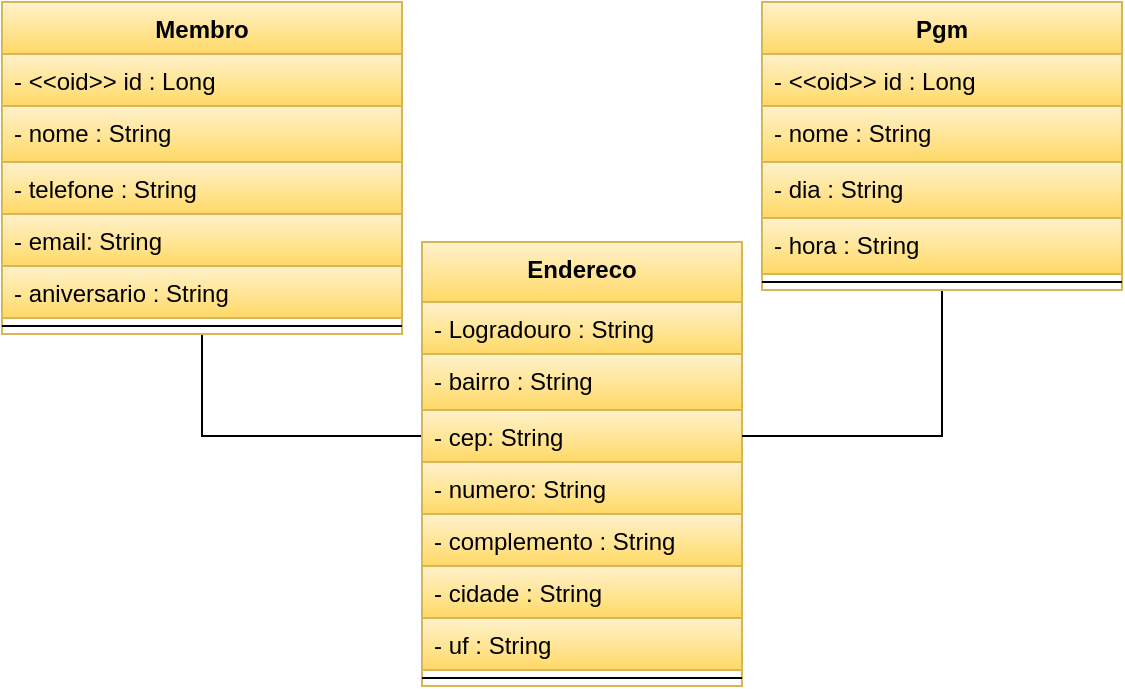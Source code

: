 <mxfile version="24.7.5" pages="2">
  <diagram id="C5RBs43oDa-KdzZeNtuy" name="Diagrama de Classes">
    <mxGraphModel dx="872" dy="1425" grid="1" gridSize="10" guides="1" tooltips="1" connect="1" arrows="1" fold="1" page="1" pageScale="1" pageWidth="827" pageHeight="1169" math="0" shadow="0">
      <root>
        <mxCell id="WIyWlLk6GJQsqaUBKTNV-0" />
        <mxCell id="WIyWlLk6GJQsqaUBKTNV-1" parent="WIyWlLk6GJQsqaUBKTNV-0" />
        <mxCell id="uvu-GkeHNBv8IUYLVYBq-0" style="edgeStyle=orthogonalEdgeStyle;rounded=0;orthogonalLoop=1;jettySize=auto;html=1;endArrow=none;endFill=0;" edge="1" parent="WIyWlLk6GJQsqaUBKTNV-1" source="zkfFHV4jXpPFQw0GAbJ--0" target="JiKe4EvA1e4fx5qRylMM-5">
          <mxGeometry relative="1" as="geometry" />
        </mxCell>
        <mxCell id="zkfFHV4jXpPFQw0GAbJ--0" value="Membro" style="swimlane;fontStyle=1;align=center;verticalAlign=top;childLayout=stackLayout;horizontal=1;startSize=26;horizontalStack=0;resizeParent=1;resizeLast=0;collapsible=1;marginBottom=0;rounded=0;shadow=0;strokeWidth=1;fillColor=#fff2cc;strokeColor=#d6b656;gradientColor=#ffd966;" parent="WIyWlLk6GJQsqaUBKTNV-1" vertex="1">
          <mxGeometry x="120" y="350" width="200" height="166" as="geometry">
            <mxRectangle x="230" y="140" width="160" height="26" as="alternateBounds" />
          </mxGeometry>
        </mxCell>
        <mxCell id="zkfFHV4jXpPFQw0GAbJ--1" value="- &lt;&lt;oid&gt;&gt; id : Long" style="text;align=left;verticalAlign=top;spacingLeft=4;spacingRight=4;overflow=hidden;rotatable=0;points=[[0,0.5],[1,0.5]];portConstraint=eastwest;fillColor=#fff2cc;strokeColor=#d6b656;gradientColor=#ffd966;" parent="zkfFHV4jXpPFQw0GAbJ--0" vertex="1">
          <mxGeometry y="26" width="200" height="26" as="geometry" />
        </mxCell>
        <mxCell id="zkfFHV4jXpPFQw0GAbJ--2" value="- nome : String" style="text;align=left;verticalAlign=top;spacingLeft=4;spacingRight=4;overflow=hidden;rotatable=0;points=[[0,0.5],[1,0.5]];portConstraint=eastwest;rounded=0;shadow=0;html=0;fillColor=#fff2cc;strokeColor=#d6b656;gradientColor=#ffd966;" parent="zkfFHV4jXpPFQw0GAbJ--0" vertex="1">
          <mxGeometry y="52" width="200" height="28" as="geometry" />
        </mxCell>
        <mxCell id="zkfFHV4jXpPFQw0GAbJ--3" value="- telefone : String" style="text;align=left;verticalAlign=top;spacingLeft=4;spacingRight=4;overflow=hidden;rotatable=0;points=[[0,0.5],[1,0.5]];portConstraint=eastwest;rounded=0;shadow=0;html=0;fillColor=#fff2cc;strokeColor=#d6b656;gradientColor=#ffd966;" parent="zkfFHV4jXpPFQw0GAbJ--0" vertex="1">
          <mxGeometry y="80" width="200" height="26" as="geometry" />
        </mxCell>
        <mxCell id="JiKe4EvA1e4fx5qRylMM-0" value="- email: String" style="text;align=left;verticalAlign=top;spacingLeft=4;spacingRight=4;overflow=hidden;rotatable=0;points=[[0,0.5],[1,0.5]];portConstraint=eastwest;rounded=0;shadow=0;html=0;fillColor=#fff2cc;strokeColor=#d6b656;gradientColor=#ffd966;" parent="zkfFHV4jXpPFQw0GAbJ--0" vertex="1">
          <mxGeometry y="106" width="200" height="26" as="geometry" />
        </mxCell>
        <mxCell id="JiKe4EvA1e4fx5qRylMM-1" value="- aniversario : String" style="text;align=left;verticalAlign=top;spacingLeft=4;spacingRight=4;overflow=hidden;rotatable=0;points=[[0,0.5],[1,0.5]];portConstraint=eastwest;rounded=0;shadow=0;html=0;fillColor=#fff2cc;strokeColor=#d6b656;gradientColor=#ffd966;" parent="zkfFHV4jXpPFQw0GAbJ--0" vertex="1">
          <mxGeometry y="132" width="200" height="26" as="geometry" />
        </mxCell>
        <mxCell id="zkfFHV4jXpPFQw0GAbJ--4" value="" style="line;html=1;strokeWidth=1;align=left;verticalAlign=middle;spacingTop=-1;spacingLeft=3;spacingRight=3;rotatable=0;labelPosition=right;points=[];portConstraint=eastwest;" parent="zkfFHV4jXpPFQw0GAbJ--0" vertex="1">
          <mxGeometry y="158" width="200" height="8" as="geometry" />
        </mxCell>
        <mxCell id="JiKe4EvA1e4fx5qRylMM-2" value="Endereco" style="swimlane;fontStyle=1;align=center;verticalAlign=top;childLayout=stackLayout;horizontal=1;startSize=30;horizontalStack=0;resizeParent=1;resizeLast=0;collapsible=1;marginBottom=0;rounded=0;shadow=0;strokeWidth=1;fillColor=#fff2cc;strokeColor=#d6b656;gradientColor=#ffd966;" parent="WIyWlLk6GJQsqaUBKTNV-1" vertex="1">
          <mxGeometry x="330" y="470" width="160" height="222" as="geometry">
            <mxRectangle x="230" y="140" width="160" height="26" as="alternateBounds" />
          </mxGeometry>
        </mxCell>
        <mxCell id="trhZWjF11O0mY-rGhCcx-0" value="- Logradouro : String" style="text;align=left;verticalAlign=top;spacingLeft=4;spacingRight=4;overflow=hidden;rotatable=0;points=[[0,0.5],[1,0.5]];portConstraint=eastwest;fillColor=#fff2cc;strokeColor=#d6b656;gradientColor=#ffd966;" parent="JiKe4EvA1e4fx5qRylMM-2" vertex="1">
          <mxGeometry y="30" width="160" height="26" as="geometry" />
        </mxCell>
        <mxCell id="JiKe4EvA1e4fx5qRylMM-4" value="- bairro : String" style="text;align=left;verticalAlign=top;spacingLeft=4;spacingRight=4;overflow=hidden;rotatable=0;points=[[0,0.5],[1,0.5]];portConstraint=eastwest;rounded=0;shadow=0;html=0;fillColor=#fff2cc;strokeColor=#d6b656;gradientColor=#ffd966;" parent="JiKe4EvA1e4fx5qRylMM-2" vertex="1">
          <mxGeometry y="56" width="160" height="28" as="geometry" />
        </mxCell>
        <mxCell id="JiKe4EvA1e4fx5qRylMM-5" value="- cep: String" style="text;align=left;verticalAlign=top;spacingLeft=4;spacingRight=4;overflow=hidden;rotatable=0;points=[[0,0.5],[1,0.5]];portConstraint=eastwest;rounded=0;shadow=0;html=0;fillColor=#fff2cc;strokeColor=#d6b656;gradientColor=#ffd966;" parent="JiKe4EvA1e4fx5qRylMM-2" vertex="1">
          <mxGeometry y="84" width="160" height="26" as="geometry" />
        </mxCell>
        <mxCell id="JiKe4EvA1e4fx5qRylMM-6" value="- numero: String" style="text;align=left;verticalAlign=top;spacingLeft=4;spacingRight=4;overflow=hidden;rotatable=0;points=[[0,0.5],[1,0.5]];portConstraint=eastwest;rounded=0;shadow=0;html=0;fillColor=#fff2cc;strokeColor=#d6b656;gradientColor=#ffd966;" parent="JiKe4EvA1e4fx5qRylMM-2" vertex="1">
          <mxGeometry y="110" width="160" height="26" as="geometry" />
        </mxCell>
        <mxCell id="JiKe4EvA1e4fx5qRylMM-7" value="- complemento : String" style="text;align=left;verticalAlign=top;spacingLeft=4;spacingRight=4;overflow=hidden;rotatable=0;points=[[0,0.5],[1,0.5]];portConstraint=eastwest;rounded=0;shadow=0;html=0;fillColor=#fff2cc;strokeColor=#d6b656;gradientColor=#ffd966;" parent="JiKe4EvA1e4fx5qRylMM-2" vertex="1">
          <mxGeometry y="136" width="160" height="26" as="geometry" />
        </mxCell>
        <mxCell id="JiKe4EvA1e4fx5qRylMM-10" value="- cidade : String" style="text;align=left;verticalAlign=top;spacingLeft=4;spacingRight=4;overflow=hidden;rotatable=0;points=[[0,0.5],[1,0.5]];portConstraint=eastwest;rounded=0;shadow=0;html=0;fillColor=#fff2cc;strokeColor=#d6b656;gradientColor=#ffd966;" parent="JiKe4EvA1e4fx5qRylMM-2" vertex="1">
          <mxGeometry y="162" width="160" height="26" as="geometry" />
        </mxCell>
        <mxCell id="JiKe4EvA1e4fx5qRylMM-9" value="- uf : String" style="text;align=left;verticalAlign=top;spacingLeft=4;spacingRight=4;overflow=hidden;rotatable=0;points=[[0,0.5],[1,0.5]];portConstraint=eastwest;rounded=0;shadow=0;html=0;fillColor=#fff2cc;strokeColor=#d6b656;gradientColor=#ffd966;" parent="JiKe4EvA1e4fx5qRylMM-2" vertex="1">
          <mxGeometry y="188" width="160" height="26" as="geometry" />
        </mxCell>
        <mxCell id="JiKe4EvA1e4fx5qRylMM-8" value="" style="line;html=1;strokeWidth=1;align=left;verticalAlign=middle;spacingTop=-1;spacingLeft=3;spacingRight=3;rotatable=0;labelPosition=right;points=[];portConstraint=eastwest;" parent="JiKe4EvA1e4fx5qRylMM-2" vertex="1">
          <mxGeometry y="214" width="160" height="8" as="geometry" />
        </mxCell>
        <mxCell id="uvu-GkeHNBv8IUYLVYBq-1" style="edgeStyle=orthogonalEdgeStyle;rounded=0;orthogonalLoop=1;jettySize=auto;html=1;entryX=1;entryY=0.5;entryDx=0;entryDy=0;endArrow=none;endFill=0;" edge="1" parent="WIyWlLk6GJQsqaUBKTNV-1" source="JiKe4EvA1e4fx5qRylMM-18" target="JiKe4EvA1e4fx5qRylMM-5">
          <mxGeometry relative="1" as="geometry" />
        </mxCell>
        <mxCell id="JiKe4EvA1e4fx5qRylMM-18" value="Pgm" style="swimlane;fontStyle=1;align=center;verticalAlign=top;childLayout=stackLayout;horizontal=1;startSize=26;horizontalStack=0;resizeParent=1;resizeLast=0;collapsible=1;marginBottom=0;rounded=0;shadow=0;strokeWidth=1;fillColor=#fff2cc;strokeColor=#d6b656;gradientColor=#ffd966;" parent="WIyWlLk6GJQsqaUBKTNV-1" vertex="1">
          <mxGeometry x="500" y="350" width="180" height="144" as="geometry">
            <mxRectangle x="230" y="140" width="160" height="26" as="alternateBounds" />
          </mxGeometry>
        </mxCell>
        <mxCell id="JiKe4EvA1e4fx5qRylMM-19" value="- &lt;&lt;oid&gt;&gt; id : Long" style="text;align=left;verticalAlign=top;spacingLeft=4;spacingRight=4;overflow=hidden;rotatable=0;points=[[0,0.5],[1,0.5]];portConstraint=eastwest;fillColor=#fff2cc;strokeColor=#d6b656;gradientColor=#ffd966;" parent="JiKe4EvA1e4fx5qRylMM-18" vertex="1">
          <mxGeometry y="26" width="180" height="26" as="geometry" />
        </mxCell>
        <mxCell id="JiKe4EvA1e4fx5qRylMM-20" value="- nome : String" style="text;align=left;verticalAlign=top;spacingLeft=4;spacingRight=4;overflow=hidden;rotatable=0;points=[[0,0.5],[1,0.5]];portConstraint=eastwest;rounded=0;shadow=0;html=0;fillColor=#fff2cc;strokeColor=#d6b656;gradientColor=#ffd966;" parent="JiKe4EvA1e4fx5qRylMM-18" vertex="1">
          <mxGeometry y="52" width="180" height="28" as="geometry" />
        </mxCell>
        <mxCell id="LjgsPTjTFfFUtiPqmTGZ-0" value="- dia : String" style="text;align=left;verticalAlign=top;spacingLeft=4;spacingRight=4;overflow=hidden;rotatable=0;points=[[0,0.5],[1,0.5]];portConstraint=eastwest;rounded=0;shadow=0;html=0;fillColor=#fff2cc;strokeColor=#d6b656;gradientColor=#ffd966;" parent="JiKe4EvA1e4fx5qRylMM-18" vertex="1">
          <mxGeometry y="80" width="180" height="28" as="geometry" />
        </mxCell>
        <mxCell id="QCio_9PBtLIu7gZpV9nP-0" value="- hora : String" style="text;align=left;verticalAlign=top;spacingLeft=4;spacingRight=4;overflow=hidden;rotatable=0;points=[[0,0.5],[1,0.5]];portConstraint=eastwest;rounded=0;shadow=0;html=0;fillColor=#fff2cc;strokeColor=#d6b656;gradientColor=#ffd966;" parent="JiKe4EvA1e4fx5qRylMM-18" vertex="1">
          <mxGeometry y="108" width="180" height="28" as="geometry" />
        </mxCell>
        <mxCell id="JiKe4EvA1e4fx5qRylMM-24" value="" style="line;html=1;strokeWidth=1;align=left;verticalAlign=middle;spacingTop=-1;spacingLeft=3;spacingRight=3;rotatable=0;labelPosition=right;points=[];portConstraint=eastwest;" parent="JiKe4EvA1e4fx5qRylMM-18" vertex="1">
          <mxGeometry y="136" width="180" height="8" as="geometry" />
        </mxCell>
      </root>
    </mxGraphModel>
  </diagram>
  <diagram name="Diagrama de Objetos" id="6YTdSIpousPacct3Yhqt">
    <mxGraphModel dx="1494" dy="2443" grid="1" gridSize="10" guides="1" tooltips="1" connect="1" arrows="1" fold="1" page="1" pageScale="1" pageWidth="827" pageHeight="1169" math="0" shadow="0">
      <root>
        <mxCell id="YU3zi-0NsXUwtqbmnD1t-0" />
        <mxCell id="YU3zi-0NsXUwtqbmnD1t-1" parent="YU3zi-0NsXUwtqbmnD1t-0" />
        <mxCell id="grzQMOM1kxn-PHh2rJxT-4" style="rounded=0;orthogonalLoop=1;jettySize=auto;html=1;entryX=0;entryY=0.75;entryDx=0;entryDy=0;endArrow=none;endFill=0;" edge="1" parent="YU3zi-0NsXUwtqbmnD1t-1" source="iEVE4fPOwdjZliLZcL8r-0" target="iEVE4fPOwdjZliLZcL8r-6">
          <mxGeometry relative="1" as="geometry" />
        </mxCell>
        <mxCell id="iEVE4fPOwdjZliLZcL8r-0" value="&lt;p style=&quot;margin:0px;margin-top:4px;text-align:center;text-decoration:underline;&quot;&gt;&lt;b&gt;m1 : Membro&lt;/b&gt;&lt;/p&gt;&lt;hr size=&quot;1&quot; style=&quot;border-style:solid;&quot;&gt;&lt;p style=&quot;margin:0px;margin-left:8px;&quot;&gt;nome = Creuza Maria&lt;br&gt;telefone = 1198756587&lt;/p&gt;&lt;p style=&quot;margin:0px;margin-left:8px;&quot;&gt;email = creuza.maria@gmail.com&lt;/p&gt;&lt;p style=&quot;margin:0px;margin-left:8px;&quot;&gt;aniversario = 10/08&lt;/p&gt;" style="verticalAlign=top;align=left;overflow=fill;html=1;whiteSpace=wrap;fillColor=#ffff88;strokeColor=#36393d;" parent="YU3zi-0NsXUwtqbmnD1t-1" vertex="1">
          <mxGeometry x="50" y="120" width="216" height="110" as="geometry" />
        </mxCell>
        <mxCell id="grzQMOM1kxn-PHh2rJxT-5" style="rounded=0;orthogonalLoop=1;jettySize=auto;html=1;endArrow=none;endFill=0;" edge="1" parent="YU3zi-0NsXUwtqbmnD1t-1" source="iEVE4fPOwdjZliLZcL8r-1" target="iEVE4fPOwdjZliLZcL8r-8">
          <mxGeometry relative="1" as="geometry" />
        </mxCell>
        <mxCell id="iEVE4fPOwdjZliLZcL8r-1" value="&lt;p style=&quot;margin:0px;margin-top:4px;text-align:center;text-decoration:underline;&quot;&gt;&lt;b&gt;m2 : Membro&lt;/b&gt;&lt;/p&gt;&lt;hr size=&quot;1&quot; style=&quot;border-style:solid;&quot;&gt;&lt;p style=&quot;margin:0px;margin-left:8px;&quot;&gt;id = 2&lt;br&gt;nome = Silvia Cabo Lima&lt;br&gt;telefone = 11978546598&lt;/p&gt;&lt;p style=&quot;margin:0px;margin-left:8px;&quot;&gt;email = silvia.lima@gmail.com&lt;/p&gt;&lt;p style=&quot;margin:0px;margin-left:8px;&quot;&gt;aniversario = 27/01&lt;/p&gt;" style="verticalAlign=top;align=left;overflow=fill;html=1;whiteSpace=wrap;fillColor=#ffff88;strokeColor=#36393d;" parent="YU3zi-0NsXUwtqbmnD1t-1" vertex="1">
          <mxGeometry x="50" y="300" width="216" height="110" as="geometry" />
        </mxCell>
        <mxCell id="grzQMOM1kxn-PHh2rJxT-6" style="rounded=0;orthogonalLoop=1;jettySize=auto;html=1;entryX=0;entryY=0.5;entryDx=0;entryDy=0;endArrow=none;endFill=0;" edge="1" parent="YU3zi-0NsXUwtqbmnD1t-1" source="iEVE4fPOwdjZliLZcL8r-2" target="iEVE4fPOwdjZliLZcL8r-10">
          <mxGeometry relative="1" as="geometry" />
        </mxCell>
        <mxCell id="iEVE4fPOwdjZliLZcL8r-2" value="&lt;p style=&quot;margin:0px;margin-top:4px;text-align:center;text-decoration:underline;&quot;&gt;&lt;b&gt;m3 : Membro&lt;/b&gt;&lt;/p&gt;&lt;hr size=&quot;1&quot; style=&quot;border-style:solid;&quot;&gt;&lt;p style=&quot;margin:0px;margin-left:8px;&quot;&gt;id = 3&lt;br&gt;nome = Julia Simões&lt;br&gt;telefone = 1198565832547&lt;span style=&quot;background-color: initial;&quot;&gt;email = email = julia.simoes@gmail.com&lt;/span&gt;&lt;/p&gt;&lt;p style=&quot;margin:0px;margin-left:8px;&quot;&gt;aniversario = 05/11&lt;/p&gt;" style="verticalAlign=top;align=left;overflow=fill;html=1;whiteSpace=wrap;fillColor=#ffff88;strokeColor=#36393d;" parent="YU3zi-0NsXUwtqbmnD1t-1" vertex="1">
          <mxGeometry x="40" y="490" width="220" height="110" as="geometry" />
        </mxCell>
        <mxCell id="grzQMOM1kxn-PHh2rJxT-7" style="rounded=0;orthogonalLoop=1;jettySize=auto;html=1;entryX=0;entryY=0.5;entryDx=0;entryDy=0;endArrow=none;endFill=0;" edge="1" parent="YU3zi-0NsXUwtqbmnD1t-1" source="grzQMOM1kxn-PHh2rJxT-13" target="iEVE4fPOwdjZliLZcL8r-13">
          <mxGeometry relative="1" as="geometry" />
        </mxCell>
        <mxCell id="iEVE4fPOwdjZliLZcL8r-3" value="&lt;p style=&quot;margin:0px;margin-top:4px;text-align:center;text-decoration:underline;&quot;&gt;&lt;b&gt;m4 : Membro&lt;/b&gt;&lt;/p&gt;&lt;hr size=&quot;1&quot; style=&quot;border-style:solid;&quot;&gt;&lt;p style=&quot;margin:0px;margin-left:8px;&quot;&gt;id = 4&lt;br&gt;nome = Francisco Simões&lt;br&gt;telefone = 119963658754&lt;/p&gt;&lt;p style=&quot;margin:0px;margin-left:8px;&quot;&gt;email = chico.sm@gmail.com&lt;/p&gt;&lt;p style=&quot;margin:0px;margin-left:8px;&quot;&gt;aniversario = 01/02&lt;/p&gt;" style="verticalAlign=top;align=left;overflow=fill;html=1;whiteSpace=wrap;fillColor=#ffff88;strokeColor=#36393d;" parent="YU3zi-0NsXUwtqbmnD1t-1" vertex="1">
          <mxGeometry x="40" y="670" width="220" height="110" as="geometry" />
        </mxCell>
        <mxCell id="grzQMOM1kxn-PHh2rJxT-8" style="rounded=0;orthogonalLoop=1;jettySize=auto;html=1;entryX=0;entryY=0.25;entryDx=0;entryDy=0;endArrow=none;endFill=0;" edge="1" parent="YU3zi-0NsXUwtqbmnD1t-1" source="iEVE4fPOwdjZliLZcL8r-4" target="grzQMOM1kxn-PHh2rJxT-1">
          <mxGeometry relative="1" as="geometry" />
        </mxCell>
        <mxCell id="iEVE4fPOwdjZliLZcL8r-4" value="&lt;p style=&quot;margin:0px;margin-top:4px;text-align:center;text-decoration:underline;&quot;&gt;&lt;b&gt;m5 : Membro&lt;/b&gt;&lt;/p&gt;&lt;hr size=&quot;1&quot; style=&quot;border-style:solid;&quot;&gt;&lt;p style=&quot;margin:0px;margin-left:8px;&quot;&gt;id = 5&lt;br&gt;nome = Hugo Cesar Soares&lt;br&gt;telefone = 119784542365&lt;/p&gt;&lt;p style=&quot;margin:0px;margin-left:8px;&quot;&gt;email = hugo.cesar@gmail.com&lt;/p&gt;&lt;p style=&quot;margin:0px;margin-left:8px;&quot;&gt;aniversario = 15/06&lt;/p&gt;" style="verticalAlign=top;align=left;overflow=fill;html=1;whiteSpace=wrap;fillColor=#ffff88;strokeColor=#36393d;" parent="YU3zi-0NsXUwtqbmnD1t-1" vertex="1">
          <mxGeometry x="40" y="820" width="216" height="110" as="geometry" />
        </mxCell>
        <mxCell id="iEVE4fPOwdjZliLZcL8r-6" value="&lt;p style=&quot;margin:0px;margin-top:4px;text-align:center;text-decoration:underline;&quot;&gt;&lt;b&gt;end1 : Endereco&lt;/b&gt;&lt;/p&gt;&lt;hr size=&quot;1&quot; style=&quot;border-style:solid;&quot;&gt;&amp;nbsp;&amp;nbsp;&lt;br&gt;&lt;p style=&quot;margin:0px;margin-left:8px;&quot;&gt;logradouro&amp;nbsp; =&amp;nbsp;&lt;span style=&quot;color: rgb(31, 31, 31); font-family: &amp;quot;Google Sans&amp;quot;, Roboto, sans-serif; white-space-collapse: preserve; background-color: rgb(185, 224, 165);&quot;&gt;Rua Bangues&lt;/span&gt;&lt;br&gt;bairro = Penha&lt;/p&gt;&lt;p style=&quot;margin:0px;margin-left:8px;&quot;&gt;cep = 12345678&lt;/p&gt;&lt;p style=&quot;margin:0px;margin-left:8px;&quot;&gt;&lt;span style=&quot;background-color: initial;&quot;&gt;numero = 254&amp;nbsp;&lt;/span&gt;&lt;/p&gt;&lt;p style=&quot;margin:0px;margin-left:8px;&quot;&gt;&lt;span style=&quot;background-color: initial;&quot;&gt;complemento = fundos&lt;/span&gt;&lt;/p&gt;&lt;p style=&quot;margin:0px;margin-left:8px;&quot;&gt;cidade =&amp;nbsp; São Paulo&lt;/p&gt;&lt;p style=&quot;margin:0px;margin-left:8px;&quot;&gt;uf = SP&lt;/p&gt;" style="verticalAlign=top;align=left;overflow=fill;html=1;whiteSpace=wrap;fillColor=#d5e8d4;gradientColor=#97d077;strokeColor=#82b366;" parent="YU3zi-0NsXUwtqbmnD1t-1" vertex="1">
          <mxGeometry x="414" y="10" width="200" height="160" as="geometry" />
        </mxCell>
        <mxCell id="iEVE4fPOwdjZliLZcL8r-8" value="&lt;p style=&quot;margin:0px;margin-top:4px;text-align:center;text-decoration:underline;&quot;&gt;&lt;b&gt;end2 : Endereco&lt;/b&gt;&lt;/p&gt;&lt;hr size=&quot;1&quot; style=&quot;border-style:solid;&quot;&gt;&lt;p style=&quot;margin:0px;margin-left:8px;&quot;&gt;id = 2&lt;br&gt;&lt;/p&gt;&lt;p style=&quot;margin:0px;margin-left:8px;&quot;&gt;logradouro&amp;nbsp; = &lt;font face=&quot;Google Sans, Roboto, sans-serif&quot; color=&quot;#1f1f1f&quot;&gt;&lt;span style=&quot;white-space-collapse: preserve; background-color: rgb(255, 255, 255);&quot;&gt;Avenida Dois&lt;/span&gt;&lt;/font&gt;&lt;br&gt;bairro = Vila Maria&lt;/p&gt;&lt;p style=&quot;margin:0px;margin-left:8px;&quot;&gt;cep = 12345677&lt;/p&gt;&lt;p style=&quot;margin:0px;margin-left:8px;&quot;&gt;&lt;span style=&quot;background-color: initial;&quot;&gt;numero = 2150&amp;nbsp;&lt;/span&gt;&lt;/p&gt;&lt;p style=&quot;margin:0px;margin-left:8px;&quot;&gt;&lt;span style=&quot;background-color: initial;&quot;&gt;complemento = Apto. 225&lt;/span&gt;&lt;/p&gt;&lt;p style=&quot;margin:0px;margin-left:8px;&quot;&gt;cidade =&amp;nbsp; São Paulo&lt;/p&gt;&lt;p style=&quot;margin:0px;margin-left:8px;&quot;&gt;uf = SP&lt;/p&gt;" style="verticalAlign=top;align=left;overflow=fill;html=1;whiteSpace=wrap;fillColor=#d5e8d4;gradientColor=#97d077;strokeColor=#82b366;" parent="YU3zi-0NsXUwtqbmnD1t-1" vertex="1">
          <mxGeometry x="414" y="200" width="230" height="150" as="geometry" />
        </mxCell>
        <mxCell id="iEVE4fPOwdjZliLZcL8r-10" value="&lt;p style=&quot;margin:0px;margin-top:4px;text-align:center;text-decoration:underline;&quot;&gt;&lt;b&gt;end3 : Endereco&lt;/b&gt;&lt;/p&gt;&lt;hr size=&quot;1&quot; style=&quot;border-style:solid;&quot;&gt;&lt;p style=&quot;margin:0px;margin-left:8px;&quot;&gt;&lt;span style=&quot;background-color: initial;&quot;&gt;logradouro&amp;nbsp; = &lt;/span&gt;&lt;font style=&quot;background-color: initial;&quot; face=&quot;Google Sans, Roboto, sans-serif&quot; color=&quot;#1f1f1f&quot;&gt;&lt;span style=&quot;white-space-collapse: preserve; background-color: rgb(255, 255, 255);&quot;&gt;Avenida Coração Salgado&lt;/span&gt;&lt;/font&gt;&lt;br&gt;&lt;/p&gt;&lt;p style=&quot;margin:0px;margin-left:8px;&quot;&gt;bairro = Cumbica&lt;/p&gt;&lt;p style=&quot;margin:0px;margin-left:8px;&quot;&gt;cep = 12345688&lt;/p&gt;&lt;p style=&quot;margin:0px;margin-left:8px;&quot;&gt;&lt;span style=&quot;background-color: initial;&quot;&gt;numero = 254&amp;nbsp;&lt;/span&gt;&lt;/p&gt;&lt;p style=&quot;margin:0px;margin-left:8px;&quot;&gt;&lt;span style=&quot;background-color: initial;&quot;&gt;complemento =&amp;nbsp;&lt;/span&gt;&lt;/p&gt;&lt;p style=&quot;margin:0px;margin-left:8px;&quot;&gt;cidade =&amp;nbsp; Guarulhos&lt;/p&gt;&lt;p style=&quot;margin:0px;margin-left:8px;&quot;&gt;uf = SP&lt;/p&gt;" style="verticalAlign=top;align=left;overflow=fill;html=1;whiteSpace=wrap;fillColor=#d5e8d4;gradientColor=#97d077;strokeColor=#82b366;" parent="YU3zi-0NsXUwtqbmnD1t-1" vertex="1">
          <mxGeometry x="400" y="390" width="230" height="150" as="geometry" />
        </mxCell>
        <mxCell id="iEVE4fPOwdjZliLZcL8r-13" value="&lt;p style=&quot;margin:0px;margin-top:4px;text-align:center;text-decoration:underline;&quot;&gt;&lt;b&gt;end4 : Endereco&lt;/b&gt;&lt;/p&gt;&lt;hr size=&quot;1&quot; style=&quot;border-style:solid;&quot;&gt;&lt;p style=&quot;margin:0px;margin-left:8px;&quot;&gt;&lt;span style=&quot;background-color: initial;&quot;&gt;logradouro&amp;nbsp; =&amp;nbsp;&lt;/span&gt;&lt;span style=&quot;white-space-collapse: preserve; color: rgb(31, 31, 31); font-family: &amp;quot;Google Sans&amp;quot;, Roboto, sans-serif; background-color: rgb(255, 255, 255);&quot;&gt;Rua Bangues&lt;/span&gt;&lt;br&gt;&lt;/p&gt;&lt;p style=&quot;margin:0px;margin-left:8px;&quot;&gt;bairro = Penha&lt;/p&gt;&lt;p style=&quot;margin:0px;margin-left:8px;&quot;&gt;cep = 12345678&lt;/p&gt;&lt;p style=&quot;margin:0px;margin-left:8px;&quot;&gt;&lt;span style=&quot;background-color: initial;&quot;&gt;numero = 254&amp;nbsp;&lt;/span&gt;&lt;/p&gt;&lt;p style=&quot;margin:0px;margin-left:8px;&quot;&gt;&lt;span style=&quot;background-color: initial;&quot;&gt;complemento = fundos&lt;/span&gt;&lt;/p&gt;&lt;p style=&quot;margin:0px;margin-left:8px;&quot;&gt;cidade =&amp;nbsp; São Paulo&lt;/p&gt;&lt;p style=&quot;margin:0px;margin-left:8px;&quot;&gt;uf = SP&lt;/p&gt;" style="verticalAlign=top;align=left;overflow=fill;html=1;whiteSpace=wrap;fillColor=#d5e8d4;gradientColor=#97d077;strokeColor=#82b366;" parent="YU3zi-0NsXUwtqbmnD1t-1" vertex="1">
          <mxGeometry x="400" y="600" width="230" height="140" as="geometry" />
        </mxCell>
        <mxCell id="grzQMOM1kxn-PHh2rJxT-9" style="rounded=0;orthogonalLoop=1;jettySize=auto;html=1;entryX=0;entryY=0.25;entryDx=0;entryDy=0;endArrow=none;endFill=0;" edge="1" parent="YU3zi-0NsXUwtqbmnD1t-1" source="Pft21z8iLPgsjMFLjxFa-3" target="grzQMOM1kxn-PHh2rJxT-2">
          <mxGeometry relative="1" as="geometry" />
        </mxCell>
        <mxCell id="Pft21z8iLPgsjMFLjxFa-3" value="&lt;p style=&quot;margin:0px;margin-top:4px;text-align:center;text-decoration:underline;&quot;&gt;&lt;b&gt;m6 : Membro&lt;/b&gt;&lt;/p&gt;&lt;hr size=&quot;1&quot; style=&quot;border-style:solid;&quot;&gt;&lt;p style=&quot;margin:0px;margin-left:8px;&quot;&gt;id = 6&lt;br&gt;nome = Silvia Cabo Lima&lt;br&gt;telefone = 11978546598&lt;/p&gt;&lt;p style=&quot;margin:0px;margin-left:8px;&quot;&gt;email = silvia.lima@gmail.com&lt;/p&gt;&lt;p style=&quot;margin:0px;margin-left:8px;&quot;&gt;aniversario = 27/01&lt;/p&gt;" style="verticalAlign=top;align=left;overflow=fill;html=1;whiteSpace=wrap;fillColor=#ffff88;strokeColor=#36393d;" parent="YU3zi-0NsXUwtqbmnD1t-1" vertex="1">
          <mxGeometry x="40" y="980" width="216" height="110" as="geometry" />
        </mxCell>
        <mxCell id="grzQMOM1kxn-PHh2rJxT-17" style="rounded=0;orthogonalLoop=1;jettySize=auto;html=1;endArrow=none;endFill=0;" edge="1" parent="YU3zi-0NsXUwtqbmnD1t-1" source="Pft21z8iLPgsjMFLjxFa-10" target="grzQMOM1kxn-PHh2rJxT-3">
          <mxGeometry relative="1" as="geometry" />
        </mxCell>
        <mxCell id="Pft21z8iLPgsjMFLjxFa-10" value="&lt;p style=&quot;margin: 4px 0px 0px; text-align: center; text-decoration: underline; font-size: 16px;&quot;&gt;&lt;b style=&quot;&quot;&gt;&lt;font style=&quot;font-size: 16px;&quot;&gt;pgm1 : PGM&lt;/font&gt;&lt;/b&gt;&lt;/p&gt;&lt;hr size=&quot;1&quot; style=&quot;border-style: solid; font-size: 16px;&quot;&gt;&lt;p style=&quot;margin: 0px 0px 0px 8px; font-size: 16px;&quot;&gt;&lt;font style=&quot;font-size: 16px;&quot;&gt;id = 1&lt;br&gt;nome = PGM Zona Leste&lt;/font&gt;&lt;/p&gt;&lt;p style=&quot;margin: 0px 0px 0px 8px; font-size: 16px;&quot;&gt;&lt;font style=&quot;font-size: 16px;&quot;&gt;encontrosDia =&amp;nbsp; Terças-Feiras&lt;/font&gt;&lt;/p&gt;&lt;p style=&quot;margin: 0px 0px 0px 8px; font-size: 16px;&quot;&gt;&lt;font style=&quot;font-size: 16px;&quot;&gt;encontrosHorario = 20h00&lt;br&gt;&lt;/font&gt;&lt;br&gt;&lt;/p&gt;" style="verticalAlign=top;align=left;overflow=fill;html=1;whiteSpace=wrap;fillColor=#fff2cc;gradientColor=#ffd966;strokeColor=#d6b656;" parent="YU3zi-0NsXUwtqbmnD1t-1" vertex="1">
          <mxGeometry x="820" y="540" width="270" height="140" as="geometry" />
        </mxCell>
        <mxCell id="grzQMOM1kxn-PHh2rJxT-1" value="&lt;p style=&quot;margin:0px;margin-top:4px;text-align:center;text-decoration:underline;&quot;&gt;&lt;b&gt;end5 : Endereco&lt;/b&gt;&lt;/p&gt;&lt;hr size=&quot;1&quot; style=&quot;border-style:solid;&quot;&gt;&lt;p style=&quot;margin:0px;margin-left:8px;&quot;&gt;&lt;span style=&quot;background-color: initial;&quot;&gt;logradouro&amp;nbsp; = &lt;/span&gt;&lt;font style=&quot;background-color: initial;&quot; face=&quot;Google Sans, Roboto, sans-serif&quot; color=&quot;#1f1f1f&quot;&gt;&lt;span style=&quot;white-space-collapse: preserve; background-color: rgb(255, 255, 255);&quot;&gt;Avenida Dois&lt;/span&gt;&lt;/font&gt;&lt;br&gt;&lt;/p&gt;&lt;p style=&quot;margin:0px;margin-left:8px;&quot;&gt;bairro = Vila Maria&lt;/p&gt;&lt;p style=&quot;margin:0px;margin-left:8px;&quot;&gt;cep = 12345677&lt;/p&gt;&lt;p style=&quot;margin:0px;margin-left:8px;&quot;&gt;&lt;span style=&quot;background-color: initial;&quot;&gt;numero = 2150&amp;nbsp;&lt;/span&gt;&lt;/p&gt;&lt;p style=&quot;margin:0px;margin-left:8px;&quot;&gt;&lt;span style=&quot;background-color: initial;&quot;&gt;complemento = Apto. 225&lt;/span&gt;&lt;/p&gt;&lt;p style=&quot;margin:0px;margin-left:8px;&quot;&gt;cidade =&amp;nbsp; São Paulo&lt;/p&gt;&lt;p style=&quot;margin:0px;margin-left:8px;&quot;&gt;uf = SP&lt;/p&gt;" style="verticalAlign=top;align=left;overflow=fill;html=1;whiteSpace=wrap;fillColor=#d5e8d4;gradientColor=#97d077;strokeColor=#82b366;" vertex="1" parent="YU3zi-0NsXUwtqbmnD1t-1">
          <mxGeometry x="400" y="800" width="230" height="150" as="geometry" />
        </mxCell>
        <mxCell id="grzQMOM1kxn-PHh2rJxT-2" value="&lt;p style=&quot;margin:0px;margin-top:4px;text-align:center;text-decoration:underline;&quot;&gt;&lt;b&gt;end6 : Endereco&lt;/b&gt;&lt;/p&gt;&lt;hr size=&quot;1&quot; style=&quot;border-style:solid;&quot;&gt;&lt;p style=&quot;margin:0px;margin-left:8px;&quot;&gt;&lt;span style=&quot;background-color: initial;&quot;&gt;logradouro&amp;nbsp; = &lt;/span&gt;&lt;font style=&quot;background-color: initial;&quot; face=&quot;Google Sans, Roboto, sans-serif&quot; color=&quot;#1f1f1f&quot;&gt;&lt;span style=&quot;white-space-collapse: preserve; background-color: rgb(255, 255, 255);&quot;&gt;Avenida Dois&lt;/span&gt;&lt;/font&gt;&lt;br&gt;&lt;/p&gt;&lt;p style=&quot;margin:0px;margin-left:8px;&quot;&gt;bairro = Vila Maria&lt;/p&gt;&lt;p style=&quot;margin:0px;margin-left:8px;&quot;&gt;cep = 12345677&lt;/p&gt;&lt;p style=&quot;margin:0px;margin-left:8px;&quot;&gt;&lt;span style=&quot;background-color: initial;&quot;&gt;numero = 2150&amp;nbsp;&lt;/span&gt;&lt;/p&gt;&lt;p style=&quot;margin:0px;margin-left:8px;&quot;&gt;&lt;span style=&quot;background-color: initial;&quot;&gt;complemento = Apto. 225&lt;/span&gt;&lt;/p&gt;&lt;p style=&quot;margin:0px;margin-left:8px;&quot;&gt;cidade =&amp;nbsp; São Paulo&lt;/p&gt;&lt;p style=&quot;margin:0px;margin-left:8px;&quot;&gt;uf = SP&lt;/p&gt;" style="verticalAlign=top;align=left;overflow=fill;html=1;whiteSpace=wrap;fillColor=#d5e8d4;gradientColor=#97d077;strokeColor=#82b366;" vertex="1" parent="YU3zi-0NsXUwtqbmnD1t-1">
          <mxGeometry x="400" y="980" width="230" height="150" as="geometry" />
        </mxCell>
        <mxCell id="grzQMOM1kxn-PHh2rJxT-3" value="&lt;p style=&quot;margin:0px;margin-top:4px;text-align:center;text-decoration:underline;&quot;&gt;&lt;b&gt;end7 : Endereco&lt;/b&gt;&lt;/p&gt;&lt;hr size=&quot;1&quot; style=&quot;border-style:solid;&quot;&gt;&lt;p style=&quot;margin:0px;margin-left:8px;&quot;&gt;&lt;span style=&quot;background-color: initial;&quot;&gt;logradouro&amp;nbsp; = &lt;/span&gt;&lt;font style=&quot;background-color: initial;&quot; face=&quot;Google Sans, Roboto, sans-serif&quot; color=&quot;#1f1f1f&quot;&gt;&lt;span style=&quot;white-space-collapse: preserve; background-color: rgb(255, 255, 255);&quot;&gt;Avenida Dois&lt;/span&gt;&lt;/font&gt;&lt;br&gt;&lt;/p&gt;&lt;p style=&quot;margin:0px;margin-left:8px;&quot;&gt;bairro = Vila Maria&lt;/p&gt;&lt;p style=&quot;margin:0px;margin-left:8px;&quot;&gt;cep = 12345677&lt;/p&gt;&lt;p style=&quot;margin:0px;margin-left:8px;&quot;&gt;&lt;span style=&quot;background-color: initial;&quot;&gt;numero = 2150&amp;nbsp;&lt;/span&gt;&lt;/p&gt;&lt;p style=&quot;margin:0px;margin-left:8px;&quot;&gt;&lt;span style=&quot;background-color: initial;&quot;&gt;complemento = Apto. 225&lt;/span&gt;&lt;/p&gt;&lt;p style=&quot;margin:0px;margin-left:8px;&quot;&gt;cidade =&amp;nbsp; São Paulo&lt;/p&gt;&lt;p style=&quot;margin:0px;margin-left:8px;&quot;&gt;uf = SP&lt;/p&gt;" style="verticalAlign=top;align=left;overflow=fill;html=1;whiteSpace=wrap;fillColor=#d5e8d4;gradientColor=#97d077;strokeColor=#82b366;" vertex="1" parent="YU3zi-0NsXUwtqbmnD1t-1">
          <mxGeometry x="1270" y="540" width="230" height="150" as="geometry" />
        </mxCell>
        <mxCell id="grzQMOM1kxn-PHh2rJxT-10" value="moraNoEndereco" style="text;html=1;align=center;verticalAlign=middle;resizable=0;points=[];autosize=1;strokeColor=none;fillColor=none;" vertex="1" parent="YU3zi-0NsXUwtqbmnD1t-1">
          <mxGeometry x="290" y="110" width="120" height="30" as="geometry" />
        </mxCell>
        <mxCell id="grzQMOM1kxn-PHh2rJxT-11" value="moraNoEndereco" style="text;html=1;align=center;verticalAlign=middle;resizable=0;points=[];autosize=1;strokeColor=none;fillColor=none;" vertex="1" parent="YU3zi-0NsXUwtqbmnD1t-1">
          <mxGeometry x="280" y="290" width="120" height="30" as="geometry" />
        </mxCell>
        <mxCell id="grzQMOM1kxn-PHh2rJxT-12" value="moraNoEndereco" style="text;html=1;align=center;verticalAlign=middle;resizable=0;points=[];autosize=1;strokeColor=none;fillColor=none;" vertex="1" parent="YU3zi-0NsXUwtqbmnD1t-1">
          <mxGeometry x="280" y="450" width="120" height="30" as="geometry" />
        </mxCell>
        <mxCell id="grzQMOM1kxn-PHh2rJxT-14" value="" style="rounded=0;orthogonalLoop=1;jettySize=auto;html=1;entryX=0;entryY=0.5;entryDx=0;entryDy=0;endArrow=none;endFill=0;" edge="1" parent="YU3zi-0NsXUwtqbmnD1t-1" source="iEVE4fPOwdjZliLZcL8r-3" target="grzQMOM1kxn-PHh2rJxT-13">
          <mxGeometry relative="1" as="geometry">
            <mxPoint x="260" y="701" as="sourcePoint" />
            <mxPoint x="400" y="670" as="targetPoint" />
          </mxGeometry>
        </mxCell>
        <mxCell id="grzQMOM1kxn-PHh2rJxT-13" value="moraNoEndereco" style="text;html=1;align=center;verticalAlign=middle;resizable=0;points=[];autosize=1;strokeColor=none;fillColor=none;" vertex="1" parent="YU3zi-0NsXUwtqbmnD1t-1">
          <mxGeometry x="280" y="655" width="120" height="30" as="geometry" />
        </mxCell>
        <mxCell id="grzQMOM1kxn-PHh2rJxT-15" value="moraNoEndereco" style="text;html=1;align=center;verticalAlign=middle;resizable=0;points=[];autosize=1;strokeColor=none;fillColor=none;" vertex="1" parent="YU3zi-0NsXUwtqbmnD1t-1">
          <mxGeometry x="266" y="820" width="120" height="30" as="geometry" />
        </mxCell>
        <mxCell id="grzQMOM1kxn-PHh2rJxT-16" value="moraNoEndereco" style="text;html=1;align=center;verticalAlign=middle;resizable=0;points=[];autosize=1;strokeColor=none;fillColor=none;" vertex="1" parent="YU3zi-0NsXUwtqbmnD1t-1">
          <mxGeometry x="280" y="990" width="120" height="30" as="geometry" />
        </mxCell>
        <mxCell id="grzQMOM1kxn-PHh2rJxT-18" value="SeEncontranoEndereco" style="text;html=1;align=center;verticalAlign=middle;resizable=0;points=[];autosize=1;strokeColor=none;fillColor=none;" vertex="1" parent="YU3zi-0NsXUwtqbmnD1t-1">
          <mxGeometry x="1110" y="585" width="150" height="30" as="geometry" />
        </mxCell>
      </root>
    </mxGraphModel>
  </diagram>
</mxfile>
